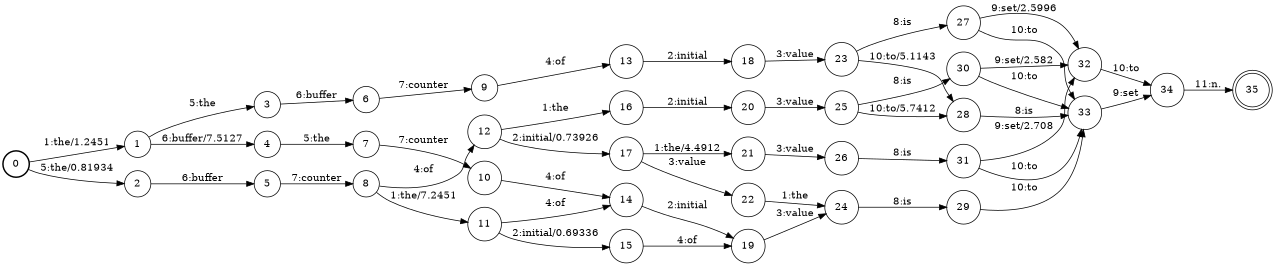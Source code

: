 digraph FST {
rankdir = LR;
size = "8.5,11";
label = "";
center = 1;
orientation = Portrait;
ranksep = "0.4";
nodesep = "0.25";
0 [label = "0", shape = circle, style = bold, fontsize = 14]
	0 -> 1 [label = "1:the/1.2451", fontsize = 14];
	0 -> 2 [label = "5:the/0.81934", fontsize = 14];
1 [label = "1", shape = circle, style = solid, fontsize = 14]
	1 -> 3 [label = "5:the", fontsize = 14];
	1 -> 4 [label = "6:buffer/7.5127", fontsize = 14];
2 [label = "2", shape = circle, style = solid, fontsize = 14]
	2 -> 5 [label = "6:buffer", fontsize = 14];
3 [label = "3", shape = circle, style = solid, fontsize = 14]
	3 -> 6 [label = "6:buffer", fontsize = 14];
4 [label = "4", shape = circle, style = solid, fontsize = 14]
	4 -> 7 [label = "5:the", fontsize = 14];
5 [label = "5", shape = circle, style = solid, fontsize = 14]
	5 -> 8 [label = "7:counter", fontsize = 14];
6 [label = "6", shape = circle, style = solid, fontsize = 14]
	6 -> 9 [label = "7:counter", fontsize = 14];
7 [label = "7", shape = circle, style = solid, fontsize = 14]
	7 -> 10 [label = "7:counter", fontsize = 14];
8 [label = "8", shape = circle, style = solid, fontsize = 14]
	8 -> 12 [label = "4:of", fontsize = 14];
	8 -> 11 [label = "1:the/7.2451", fontsize = 14];
9 [label = "9", shape = circle, style = solid, fontsize = 14]
	9 -> 13 [label = "4:of", fontsize = 14];
10 [label = "10", shape = circle, style = solid, fontsize = 14]
	10 -> 14 [label = "4:of", fontsize = 14];
11 [label = "11", shape = circle, style = solid, fontsize = 14]
	11 -> 15 [label = "2:initial/0.69336", fontsize = 14];
	11 -> 14 [label = "4:of", fontsize = 14];
12 [label = "12", shape = circle, style = solid, fontsize = 14]
	12 -> 17 [label = "2:initial/0.73926", fontsize = 14];
	12 -> 16 [label = "1:the", fontsize = 14];
13 [label = "13", shape = circle, style = solid, fontsize = 14]
	13 -> 18 [label = "2:initial", fontsize = 14];
14 [label = "14", shape = circle, style = solid, fontsize = 14]
	14 -> 19 [label = "2:initial", fontsize = 14];
15 [label = "15", shape = circle, style = solid, fontsize = 14]
	15 -> 19 [label = "4:of", fontsize = 14];
16 [label = "16", shape = circle, style = solid, fontsize = 14]
	16 -> 20 [label = "2:initial", fontsize = 14];
17 [label = "17", shape = circle, style = solid, fontsize = 14]
	17 -> 22 [label = "3:value", fontsize = 14];
	17 -> 21 [label = "1:the/4.4912", fontsize = 14];
18 [label = "18", shape = circle, style = solid, fontsize = 14]
	18 -> 23 [label = "3:value", fontsize = 14];
19 [label = "19", shape = circle, style = solid, fontsize = 14]
	19 -> 24 [label = "3:value", fontsize = 14];
20 [label = "20", shape = circle, style = solid, fontsize = 14]
	20 -> 25 [label = "3:value", fontsize = 14];
21 [label = "21", shape = circle, style = solid, fontsize = 14]
	21 -> 26 [label = "3:value", fontsize = 14];
22 [label = "22", shape = circle, style = solid, fontsize = 14]
	22 -> 24 [label = "1:the", fontsize = 14];
23 [label = "23", shape = circle, style = solid, fontsize = 14]
	23 -> 27 [label = "8:is", fontsize = 14];
	23 -> 28 [label = "10:to/5.1143", fontsize = 14];
24 [label = "24", shape = circle, style = solid, fontsize = 14]
	24 -> 29 [label = "8:is", fontsize = 14];
25 [label = "25", shape = circle, style = solid, fontsize = 14]
	25 -> 30 [label = "8:is", fontsize = 14];
	25 -> 28 [label = "10:to/5.7412", fontsize = 14];
26 [label = "26", shape = circle, style = solid, fontsize = 14]
	26 -> 31 [label = "8:is", fontsize = 14];
27 [label = "27", shape = circle, style = solid, fontsize = 14]
	27 -> 32 [label = "9:set/2.5996", fontsize = 14];
	27 -> 33 [label = "10:to", fontsize = 14];
28 [label = "28", shape = circle, style = solid, fontsize = 14]
	28 -> 33 [label = "8:is", fontsize = 14];
29 [label = "29", shape = circle, style = solid, fontsize = 14]
	29 -> 33 [label = "10:to", fontsize = 14];
30 [label = "30", shape = circle, style = solid, fontsize = 14]
	30 -> 32 [label = "9:set/2.582", fontsize = 14];
	30 -> 33 [label = "10:to", fontsize = 14];
31 [label = "31", shape = circle, style = solid, fontsize = 14]
	31 -> 32 [label = "9:set/2.708", fontsize = 14];
	31 -> 33 [label = "10:to", fontsize = 14];
32 [label = "32", shape = circle, style = solid, fontsize = 14]
	32 -> 34 [label = "10:to", fontsize = 14];
33 [label = "33", shape = circle, style = solid, fontsize = 14]
	33 -> 34 [label = "9:set", fontsize = 14];
34 [label = "34", shape = circle, style = solid, fontsize = 14]
	34 -> 35 [label = "11:n.", fontsize = 14];
35 [label = "35", shape = doublecircle, style = solid, fontsize = 14]
}
